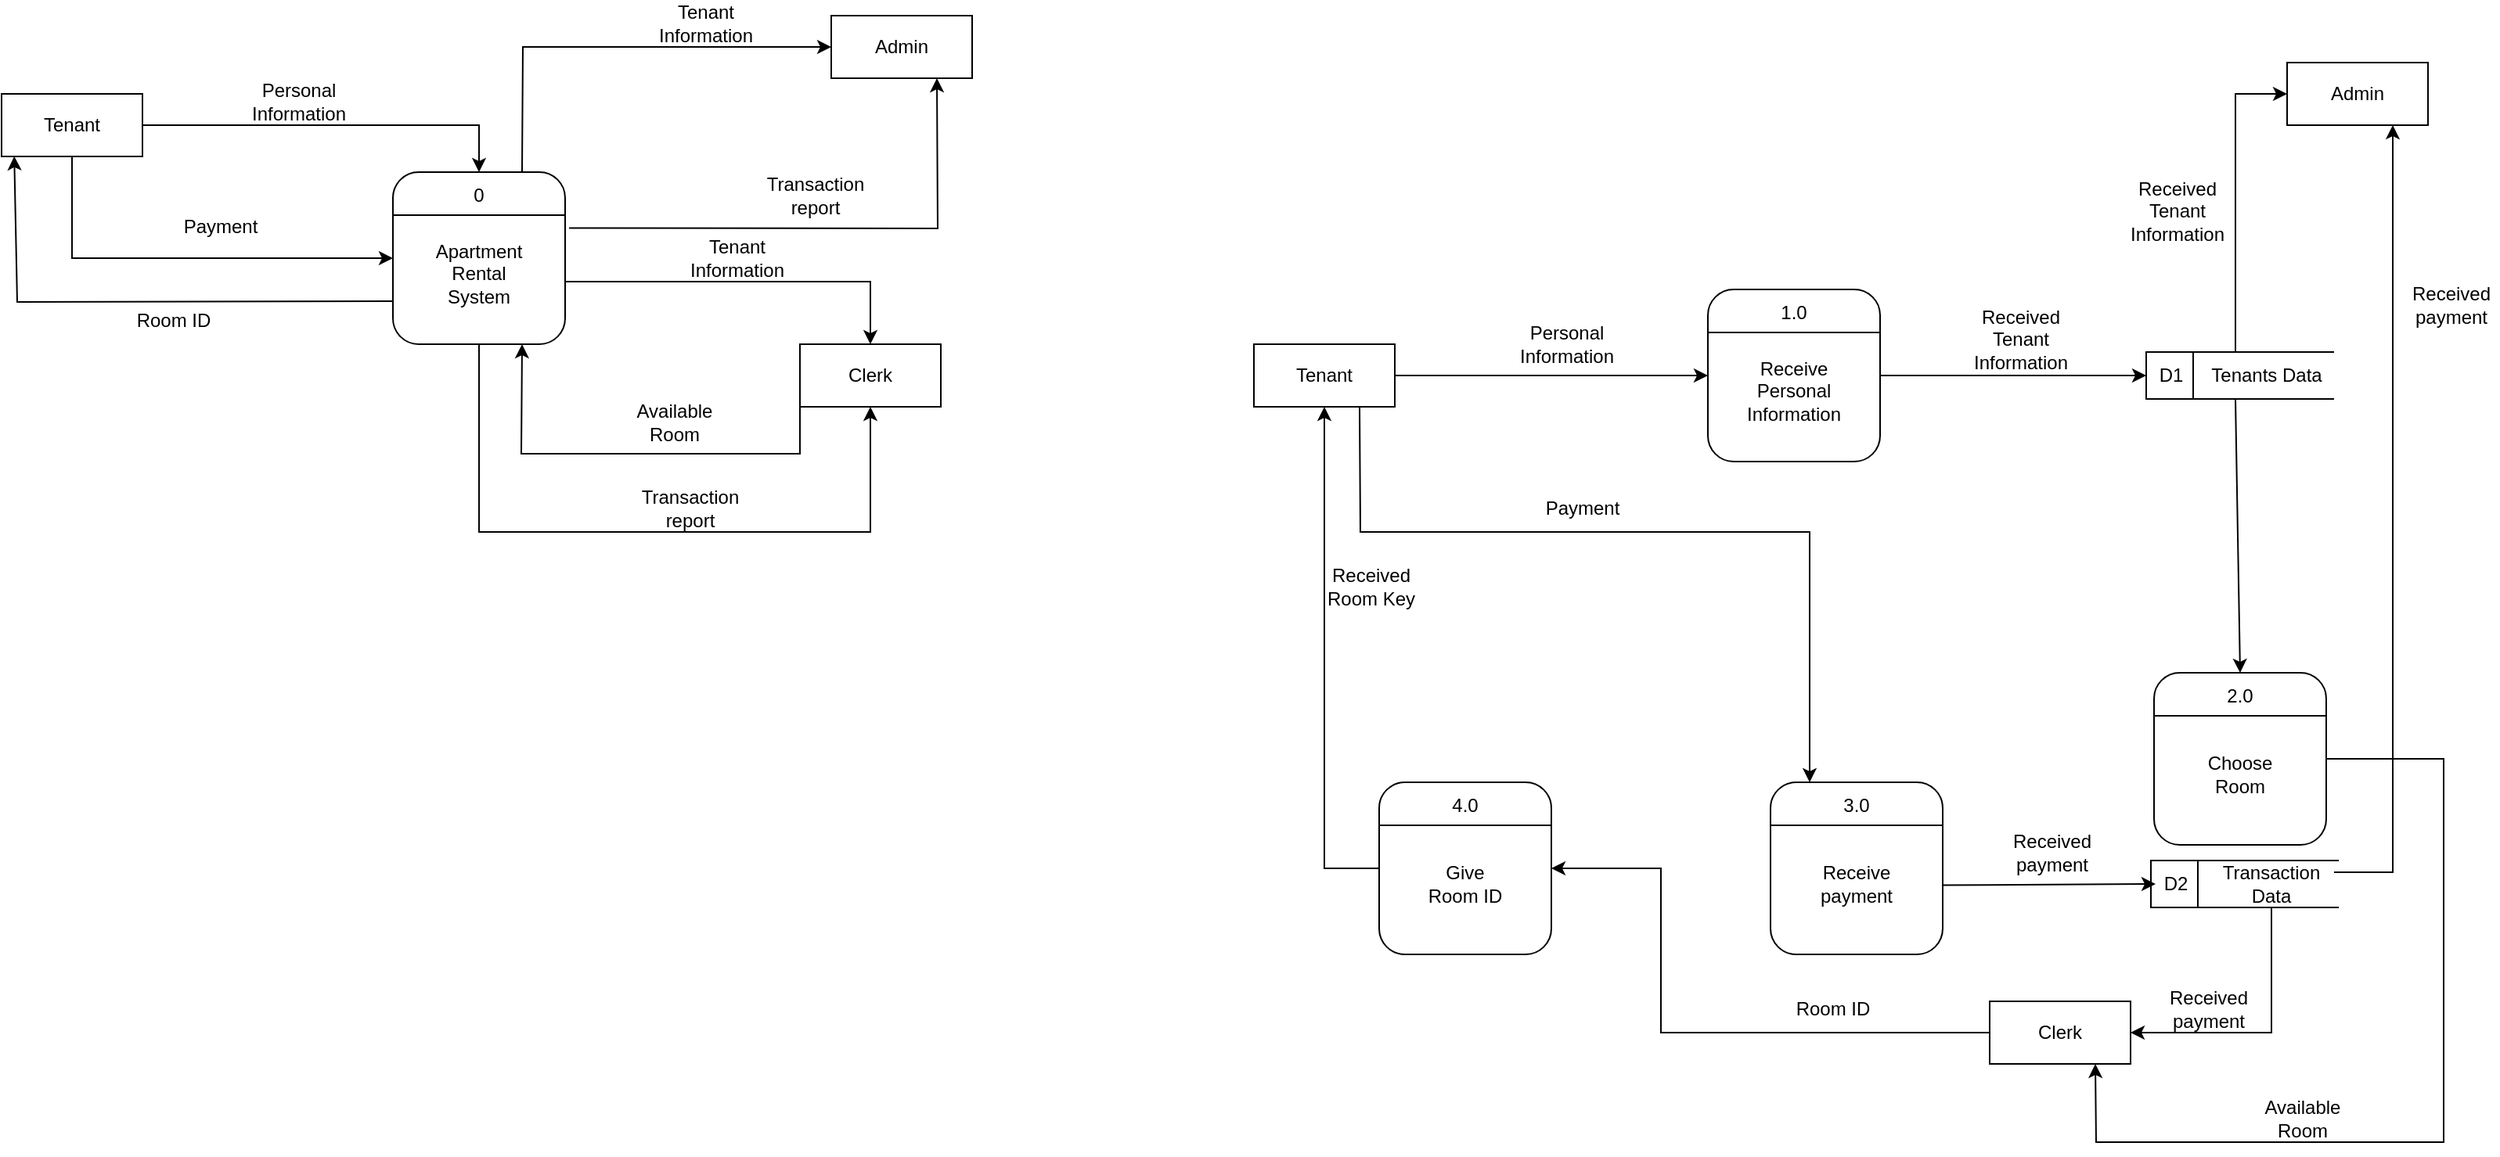 <mxfile version="24.2.5" type="github">
  <diagram name="Page-1" id="6rtzGgmO1tUjo8vaw5kd">
    <mxGraphModel dx="1301" dy="726" grid="1" gridSize="10" guides="1" tooltips="1" connect="1" arrows="1" fold="1" page="1" pageScale="1" pageWidth="850" pageHeight="1100" math="0" shadow="0">
      <root>
        <mxCell id="0" />
        <mxCell id="1" parent="0" />
        <mxCell id="6cH2EJembwBuiCUfPoCa-1" value="" style="rounded=1;whiteSpace=wrap;html=1;" parent="1" vertex="1">
          <mxGeometry x="310" y="330" width="110" height="110" as="geometry" />
        </mxCell>
        <mxCell id="6cH2EJembwBuiCUfPoCa-2" value="" style="endArrow=none;html=1;rounded=0;entryX=1;entryY=0.25;entryDx=0;entryDy=0;exitX=0;exitY=0.25;exitDx=0;exitDy=0;" parent="1" source="6cH2EJembwBuiCUfPoCa-1" target="6cH2EJembwBuiCUfPoCa-1" edge="1">
          <mxGeometry width="50" height="50" relative="1" as="geometry">
            <mxPoint x="330" y="390" as="sourcePoint" />
            <mxPoint x="380" y="340" as="targetPoint" />
          </mxGeometry>
        </mxCell>
        <mxCell id="6cH2EJembwBuiCUfPoCa-3" value="0" style="text;html=1;align=center;verticalAlign=middle;whiteSpace=wrap;rounded=0;" parent="1" vertex="1">
          <mxGeometry x="335" y="330" width="60" height="30" as="geometry" />
        </mxCell>
        <mxCell id="6cH2EJembwBuiCUfPoCa-4" value="Apartment Rental System" style="text;html=1;align=center;verticalAlign=middle;whiteSpace=wrap;rounded=0;" parent="1" vertex="1">
          <mxGeometry x="335" y="380" width="60" height="30" as="geometry" />
        </mxCell>
        <mxCell id="6cH2EJembwBuiCUfPoCa-5" value="" style="rounded=0;whiteSpace=wrap;html=1;" parent="1" vertex="1">
          <mxGeometry x="60" y="280" width="90" height="40" as="geometry" />
        </mxCell>
        <mxCell id="6cH2EJembwBuiCUfPoCa-6" value="Tenant" style="text;html=1;align=center;verticalAlign=middle;whiteSpace=wrap;rounded=0;" parent="1" vertex="1">
          <mxGeometry x="75" y="285" width="60" height="30" as="geometry" />
        </mxCell>
        <mxCell id="6cH2EJembwBuiCUfPoCa-8" value="" style="rounded=0;whiteSpace=wrap;html=1;" parent="1" vertex="1">
          <mxGeometry x="570" y="440" width="90" height="40" as="geometry" />
        </mxCell>
        <mxCell id="6cH2EJembwBuiCUfPoCa-9" value="Clerk" style="text;html=1;align=center;verticalAlign=middle;whiteSpace=wrap;rounded=0;" parent="1" vertex="1">
          <mxGeometry x="585" y="445" width="60" height="30" as="geometry" />
        </mxCell>
        <mxCell id="6cH2EJembwBuiCUfPoCa-10" value="" style="endArrow=classic;html=1;rounded=0;entryX=0.5;entryY=0;entryDx=0;entryDy=0;exitX=1;exitY=0.5;exitDx=0;exitDy=0;" parent="1" source="6cH2EJembwBuiCUfPoCa-5" target="6cH2EJembwBuiCUfPoCa-3" edge="1">
          <mxGeometry width="50" height="50" relative="1" as="geometry">
            <mxPoint x="210" y="325" as="sourcePoint" />
            <mxPoint x="260" y="275" as="targetPoint" />
            <Array as="points">
              <mxPoint x="365" y="300" />
            </Array>
          </mxGeometry>
        </mxCell>
        <mxCell id="6cH2EJembwBuiCUfPoCa-11" value="Personal Information" style="text;html=1;align=center;verticalAlign=middle;whiteSpace=wrap;rounded=0;" parent="1" vertex="1">
          <mxGeometry x="220" y="270" width="60" height="30" as="geometry" />
        </mxCell>
        <mxCell id="6cH2EJembwBuiCUfPoCa-12" value="" style="endArrow=classic;html=1;rounded=0;entryX=0.5;entryY=0;entryDx=0;entryDy=0;exitX=1;exitY=0.5;exitDx=0;exitDy=0;" parent="1" target="6cH2EJembwBuiCUfPoCa-8" edge="1">
          <mxGeometry width="50" height="50" relative="1" as="geometry">
            <mxPoint x="420" y="400" as="sourcePoint" />
            <mxPoint x="635" y="430" as="targetPoint" />
            <Array as="points">
              <mxPoint x="615" y="400" />
            </Array>
          </mxGeometry>
        </mxCell>
        <mxCell id="6cH2EJembwBuiCUfPoCa-13" value="Tenant Information" style="text;html=1;align=center;verticalAlign=middle;whiteSpace=wrap;rounded=0;" parent="1" vertex="1">
          <mxGeometry x="500" y="370" width="60" height="30" as="geometry" />
        </mxCell>
        <mxCell id="6cH2EJembwBuiCUfPoCa-14" value="" style="endArrow=classic;html=1;rounded=0;entryX=0;entryY=0.5;entryDx=0;entryDy=0;exitX=0.5;exitY=1;exitDx=0;exitDy=0;" parent="1" source="6cH2EJembwBuiCUfPoCa-5" target="6cH2EJembwBuiCUfPoCa-1" edge="1">
          <mxGeometry width="50" height="50" relative="1" as="geometry">
            <mxPoint x="120" y="390" as="sourcePoint" />
            <mxPoint x="170" y="340" as="targetPoint" />
            <Array as="points">
              <mxPoint x="105" y="385" />
            </Array>
          </mxGeometry>
        </mxCell>
        <mxCell id="6cH2EJembwBuiCUfPoCa-15" value="Payment" style="text;html=1;align=center;verticalAlign=middle;whiteSpace=wrap;rounded=0;" parent="1" vertex="1">
          <mxGeometry x="170" y="350" width="60" height="30" as="geometry" />
        </mxCell>
        <mxCell id="6cH2EJembwBuiCUfPoCa-16" value="" style="endArrow=classic;html=1;rounded=0;entryX=0.5;entryY=1;entryDx=0;entryDy=0;exitX=0.5;exitY=1;exitDx=0;exitDy=0;" parent="1" source="6cH2EJembwBuiCUfPoCa-1" target="6cH2EJembwBuiCUfPoCa-8" edge="1">
          <mxGeometry width="50" height="50" relative="1" as="geometry">
            <mxPoint x="410" y="500" as="sourcePoint" />
            <mxPoint x="460" y="450" as="targetPoint" />
            <Array as="points">
              <mxPoint x="365" y="560" />
              <mxPoint x="615" y="560" />
            </Array>
          </mxGeometry>
        </mxCell>
        <mxCell id="6cH2EJembwBuiCUfPoCa-17" value="Transaction report" style="text;html=1;align=center;verticalAlign=middle;whiteSpace=wrap;rounded=0;" parent="1" vertex="1">
          <mxGeometry x="470" y="530" width="60" height="30" as="geometry" />
        </mxCell>
        <mxCell id="6cH2EJembwBuiCUfPoCa-18" value="" style="endArrow=classic;html=1;rounded=0;exitX=0;exitY=0.75;exitDx=0;exitDy=0;entryX=0.75;entryY=1;entryDx=0;entryDy=0;" parent="1" source="6cH2EJembwBuiCUfPoCa-8" target="6cH2EJembwBuiCUfPoCa-1" edge="1">
          <mxGeometry width="50" height="50" relative="1" as="geometry">
            <mxPoint x="450" y="490" as="sourcePoint" />
            <mxPoint x="500" y="440" as="targetPoint" />
            <Array as="points">
              <mxPoint x="570" y="510" />
              <mxPoint x="480" y="510" />
              <mxPoint x="392" y="510" />
            </Array>
          </mxGeometry>
        </mxCell>
        <mxCell id="6cH2EJembwBuiCUfPoCa-19" value="Available Room" style="text;html=1;align=center;verticalAlign=middle;whiteSpace=wrap;rounded=0;" parent="1" vertex="1">
          <mxGeometry x="460" y="475" width="60" height="30" as="geometry" />
        </mxCell>
        <mxCell id="6cH2EJembwBuiCUfPoCa-20" value="" style="endArrow=classic;html=1;rounded=0;entryX=0.09;entryY=0.997;entryDx=0;entryDy=0;entryPerimeter=0;exitX=0;exitY=0.75;exitDx=0;exitDy=0;" parent="1" source="6cH2EJembwBuiCUfPoCa-1" target="6cH2EJembwBuiCUfPoCa-5" edge="1">
          <mxGeometry width="50" height="50" relative="1" as="geometry">
            <mxPoint x="225" y="490" as="sourcePoint" />
            <mxPoint x="275" y="440" as="targetPoint" />
            <Array as="points">
              <mxPoint x="70" y="413" />
            </Array>
          </mxGeometry>
        </mxCell>
        <mxCell id="6cH2EJembwBuiCUfPoCa-21" value="Room ID" style="text;html=1;align=center;verticalAlign=middle;whiteSpace=wrap;rounded=0;" parent="1" vertex="1">
          <mxGeometry x="140" y="410" width="60" height="30" as="geometry" />
        </mxCell>
        <mxCell id="6cH2EJembwBuiCUfPoCa-22" value="" style="rounded=1;whiteSpace=wrap;html=1;" parent="1" vertex="1">
          <mxGeometry x="1150" y="405" width="110" height="110" as="geometry" />
        </mxCell>
        <mxCell id="6cH2EJembwBuiCUfPoCa-23" value="" style="endArrow=none;html=1;rounded=0;entryX=1;entryY=0.25;entryDx=0;entryDy=0;exitX=0;exitY=0.25;exitDx=0;exitDy=0;" parent="1" source="6cH2EJembwBuiCUfPoCa-22" target="6cH2EJembwBuiCUfPoCa-22" edge="1">
          <mxGeometry width="50" height="50" relative="1" as="geometry">
            <mxPoint x="1170" y="465" as="sourcePoint" />
            <mxPoint x="1220" y="415" as="targetPoint" />
          </mxGeometry>
        </mxCell>
        <mxCell id="6cH2EJembwBuiCUfPoCa-24" value="1.0" style="text;html=1;align=center;verticalAlign=middle;whiteSpace=wrap;rounded=0;" parent="1" vertex="1">
          <mxGeometry x="1175" y="405" width="60" height="30" as="geometry" />
        </mxCell>
        <mxCell id="6cH2EJembwBuiCUfPoCa-25" value="Receive Personal Information" style="text;html=1;align=center;verticalAlign=middle;whiteSpace=wrap;rounded=0;" parent="1" vertex="1">
          <mxGeometry x="1175" y="455" width="60" height="30" as="geometry" />
        </mxCell>
        <mxCell id="6cH2EJembwBuiCUfPoCa-26" value="" style="rounded=0;whiteSpace=wrap;html=1;" parent="1" vertex="1">
          <mxGeometry x="860" y="440" width="90" height="40" as="geometry" />
        </mxCell>
        <mxCell id="6cH2EJembwBuiCUfPoCa-27" value="Tenant" style="text;html=1;align=center;verticalAlign=middle;whiteSpace=wrap;rounded=0;" parent="1" vertex="1">
          <mxGeometry x="875" y="445" width="60" height="30" as="geometry" />
        </mxCell>
        <mxCell id="6cH2EJembwBuiCUfPoCa-28" value="" style="endArrow=classic;html=1;rounded=0;exitX=1;exitY=0.5;exitDx=0;exitDy=0;entryX=0;entryY=0.5;entryDx=0;entryDy=0;" parent="1" source="6cH2EJembwBuiCUfPoCa-26" target="6cH2EJembwBuiCUfPoCa-22" edge="1">
          <mxGeometry width="50" height="50" relative="1" as="geometry">
            <mxPoint x="1000" y="500" as="sourcePoint" />
            <mxPoint x="1050" y="450" as="targetPoint" />
            <Array as="points">
              <mxPoint x="1040" y="460" />
            </Array>
          </mxGeometry>
        </mxCell>
        <mxCell id="6cH2EJembwBuiCUfPoCa-29" value="Personal Information" style="text;html=1;align=center;verticalAlign=middle;whiteSpace=wrap;rounded=0;" parent="1" vertex="1">
          <mxGeometry x="1030" y="425" width="60" height="30" as="geometry" />
        </mxCell>
        <mxCell id="6cH2EJembwBuiCUfPoCa-30" value="" style="html=1;dashed=0;whiteSpace=wrap;shape=mxgraph.dfd.dataStoreID;align=left;spacingLeft=3;points=[[0,0],[0.5,0],[1,0],[0,0.5],[1,0.5],[0,1],[0.5,1],[1,1]];" parent="1" vertex="1">
          <mxGeometry x="1430" y="445" width="120" height="30" as="geometry" />
        </mxCell>
        <mxCell id="6cH2EJembwBuiCUfPoCa-31" value="Tenants Data" style="text;html=1;align=center;verticalAlign=middle;whiteSpace=wrap;rounded=0;" parent="1" vertex="1">
          <mxGeometry x="1467" y="445" width="80" height="30" as="geometry" />
        </mxCell>
        <mxCell id="6cH2EJembwBuiCUfPoCa-32" value="D1" style="text;html=1;align=center;verticalAlign=middle;whiteSpace=wrap;rounded=0;" parent="1" vertex="1">
          <mxGeometry x="1433" y="445" width="26" height="30" as="geometry" />
        </mxCell>
        <mxCell id="6cH2EJembwBuiCUfPoCa-35" value="" style="endArrow=classic;html=1;rounded=0;exitX=1;exitY=0.5;exitDx=0;exitDy=0;entryX=0;entryY=0.5;entryDx=0;entryDy=0;" parent="1" source="6cH2EJembwBuiCUfPoCa-22" target="6cH2EJembwBuiCUfPoCa-30" edge="1">
          <mxGeometry width="50" height="50" relative="1" as="geometry">
            <mxPoint x="1275" y="480" as="sourcePoint" />
            <mxPoint x="1325" y="430" as="targetPoint" />
          </mxGeometry>
        </mxCell>
        <mxCell id="6cH2EJembwBuiCUfPoCa-36" value="Received&lt;div&gt;Tenant&lt;/div&gt;&lt;div&gt;Information&lt;/div&gt;" style="text;html=1;align=center;verticalAlign=middle;whiteSpace=wrap;rounded=0;" parent="1" vertex="1">
          <mxGeometry x="1320" y="422" width="60" height="30" as="geometry" />
        </mxCell>
        <mxCell id="6cH2EJembwBuiCUfPoCa-38" value="" style="rounded=1;whiteSpace=wrap;html=1;" parent="1" vertex="1">
          <mxGeometry x="1435" y="650" width="110" height="110" as="geometry" />
        </mxCell>
        <mxCell id="6cH2EJembwBuiCUfPoCa-39" value="" style="endArrow=none;html=1;rounded=0;entryX=1;entryY=0.25;entryDx=0;entryDy=0;exitX=0;exitY=0.25;exitDx=0;exitDy=0;" parent="1" source="6cH2EJembwBuiCUfPoCa-38" target="6cH2EJembwBuiCUfPoCa-38" edge="1">
          <mxGeometry width="50" height="50" relative="1" as="geometry">
            <mxPoint x="1455" y="710" as="sourcePoint" />
            <mxPoint x="1505" y="660" as="targetPoint" />
          </mxGeometry>
        </mxCell>
        <mxCell id="6cH2EJembwBuiCUfPoCa-40" value="2.0" style="text;html=1;align=center;verticalAlign=middle;whiteSpace=wrap;rounded=0;" parent="1" vertex="1">
          <mxGeometry x="1460" y="650" width="60" height="30" as="geometry" />
        </mxCell>
        <mxCell id="6cH2EJembwBuiCUfPoCa-41" value="Choose Room" style="text;html=1;align=center;verticalAlign=middle;whiteSpace=wrap;rounded=0;" parent="1" vertex="1">
          <mxGeometry x="1460" y="700" width="60" height="30" as="geometry" />
        </mxCell>
        <mxCell id="6cH2EJembwBuiCUfPoCa-43" value="" style="endArrow=classic;html=1;rounded=0;entryX=0.5;entryY=0;entryDx=0;entryDy=0;exitX=0.25;exitY=1;exitDx=0;exitDy=0;" parent="1" source="6cH2EJembwBuiCUfPoCa-31" target="6cH2EJembwBuiCUfPoCa-40" edge="1">
          <mxGeometry width="50" height="50" relative="1" as="geometry">
            <mxPoint x="1482" y="550" as="sourcePoint" />
            <mxPoint x="1532" y="500" as="targetPoint" />
          </mxGeometry>
        </mxCell>
        <mxCell id="6cH2EJembwBuiCUfPoCa-44" value="" style="rounded=1;whiteSpace=wrap;html=1;" parent="1" vertex="1">
          <mxGeometry x="1190" y="720" width="110" height="110" as="geometry" />
        </mxCell>
        <mxCell id="6cH2EJembwBuiCUfPoCa-45" value="" style="endArrow=none;html=1;rounded=0;entryX=1;entryY=0.25;entryDx=0;entryDy=0;exitX=0;exitY=0.25;exitDx=0;exitDy=0;" parent="1" source="6cH2EJembwBuiCUfPoCa-44" target="6cH2EJembwBuiCUfPoCa-44" edge="1">
          <mxGeometry width="50" height="50" relative="1" as="geometry">
            <mxPoint x="1210" y="780" as="sourcePoint" />
            <mxPoint x="1260" y="730" as="targetPoint" />
          </mxGeometry>
        </mxCell>
        <mxCell id="6cH2EJembwBuiCUfPoCa-46" value="3.0" style="text;html=1;align=center;verticalAlign=middle;whiteSpace=wrap;rounded=0;" parent="1" vertex="1">
          <mxGeometry x="1215" y="720" width="60" height="30" as="geometry" />
        </mxCell>
        <mxCell id="6cH2EJembwBuiCUfPoCa-47" value="Receive payment" style="text;html=1;align=center;verticalAlign=middle;whiteSpace=wrap;rounded=0;" parent="1" vertex="1">
          <mxGeometry x="1215" y="770" width="60" height="30" as="geometry" />
        </mxCell>
        <mxCell id="6cH2EJembwBuiCUfPoCa-48" value="" style="html=1;dashed=0;whiteSpace=wrap;shape=mxgraph.dfd.dataStoreID;align=left;spacingLeft=3;points=[[0,0],[0.5,0],[1,0],[0,0.5],[1,0.5],[0,1],[0.5,1],[1,1]];" parent="1" vertex="1">
          <mxGeometry x="1433" y="770" width="120" height="30" as="geometry" />
        </mxCell>
        <mxCell id="h7MDMUsmBhHF7FosyJjk-31" style="edgeStyle=orthogonalEdgeStyle;rounded=0;orthogonalLoop=1;jettySize=auto;html=1;exitX=1;exitY=0.25;exitDx=0;exitDy=0;entryX=0.75;entryY=1;entryDx=0;entryDy=0;" edge="1" parent="1" source="6cH2EJembwBuiCUfPoCa-49" target="h7MDMUsmBhHF7FosyJjk-27">
          <mxGeometry relative="1" as="geometry" />
        </mxCell>
        <mxCell id="6cH2EJembwBuiCUfPoCa-49" value="Transaction Data" style="text;html=1;align=center;verticalAlign=middle;whiteSpace=wrap;rounded=0;" parent="1" vertex="1">
          <mxGeometry x="1470" y="770" width="80" height="30" as="geometry" />
        </mxCell>
        <mxCell id="6cH2EJembwBuiCUfPoCa-50" value="D2" style="text;html=1;align=center;verticalAlign=middle;whiteSpace=wrap;rounded=0;" parent="1" vertex="1">
          <mxGeometry x="1436" y="770" width="26" height="30" as="geometry" />
        </mxCell>
        <mxCell id="6cH2EJembwBuiCUfPoCa-51" value="" style="endArrow=classic;html=1;rounded=0;entryX=0;entryY=0.5;entryDx=0;entryDy=0;exitX=0.998;exitY=0.598;exitDx=0;exitDy=0;exitPerimeter=0;" parent="1" source="6cH2EJembwBuiCUfPoCa-44" target="6cH2EJembwBuiCUfPoCa-50" edge="1">
          <mxGeometry width="50" height="50" relative="1" as="geometry">
            <mxPoint x="1330" y="830" as="sourcePoint" />
            <mxPoint x="1380" y="780" as="targetPoint" />
          </mxGeometry>
        </mxCell>
        <mxCell id="6cH2EJembwBuiCUfPoCa-53" value="" style="rounded=1;whiteSpace=wrap;html=1;" parent="1" vertex="1">
          <mxGeometry x="940" y="720" width="110" height="110" as="geometry" />
        </mxCell>
        <mxCell id="6cH2EJembwBuiCUfPoCa-54" value="" style="endArrow=none;html=1;rounded=0;entryX=1;entryY=0.25;entryDx=0;entryDy=0;exitX=0;exitY=0.25;exitDx=0;exitDy=0;" parent="1" source="6cH2EJembwBuiCUfPoCa-53" target="6cH2EJembwBuiCUfPoCa-53" edge="1">
          <mxGeometry width="50" height="50" relative="1" as="geometry">
            <mxPoint x="960" y="780" as="sourcePoint" />
            <mxPoint x="1010" y="730" as="targetPoint" />
          </mxGeometry>
        </mxCell>
        <mxCell id="6cH2EJembwBuiCUfPoCa-55" value="4.0" style="text;html=1;align=center;verticalAlign=middle;whiteSpace=wrap;rounded=0;" parent="1" vertex="1">
          <mxGeometry x="965" y="720" width="60" height="30" as="geometry" />
        </mxCell>
        <mxCell id="6cH2EJembwBuiCUfPoCa-56" value="Give Room ID" style="text;html=1;align=center;verticalAlign=middle;whiteSpace=wrap;rounded=0;" parent="1" vertex="1">
          <mxGeometry x="965" y="770" width="60" height="30" as="geometry" />
        </mxCell>
        <mxCell id="6cH2EJembwBuiCUfPoCa-57" value="" style="endArrow=classic;html=1;rounded=0;entryX=1;entryY=0.5;entryDx=0;entryDy=0;exitX=0;exitY=0.5;exitDx=0;exitDy=0;" parent="1" source="h7MDMUsmBhHF7FosyJjk-13" target="6cH2EJembwBuiCUfPoCa-53" edge="1">
          <mxGeometry width="50" height="50" relative="1" as="geometry">
            <mxPoint x="1110" y="820" as="sourcePoint" />
            <mxPoint x="1160" y="770" as="targetPoint" />
            <Array as="points">
              <mxPoint x="1120" y="880" />
              <mxPoint x="1120" y="775" />
            </Array>
          </mxGeometry>
        </mxCell>
        <mxCell id="h7MDMUsmBhHF7FosyJjk-1" value="Received payment" style="text;html=1;align=center;verticalAlign=middle;whiteSpace=wrap;rounded=0;" vertex="1" parent="1">
          <mxGeometry x="1340" y="750" width="60" height="30" as="geometry" />
        </mxCell>
        <mxCell id="h7MDMUsmBhHF7FosyJjk-2" value="Room ID" style="text;html=1;align=center;verticalAlign=middle;whiteSpace=wrap;rounded=0;" vertex="1" parent="1">
          <mxGeometry x="1200" y="850" width="60" height="30" as="geometry" />
        </mxCell>
        <mxCell id="h7MDMUsmBhHF7FosyJjk-4" value="" style="endArrow=classic;html=1;rounded=0;entryX=0.5;entryY=1;entryDx=0;entryDy=0;exitX=0;exitY=0.5;exitDx=0;exitDy=0;" edge="1" parent="1" source="6cH2EJembwBuiCUfPoCa-53" target="6cH2EJembwBuiCUfPoCa-26">
          <mxGeometry width="50" height="50" relative="1" as="geometry">
            <mxPoint x="1100" y="640" as="sourcePoint" />
            <mxPoint x="1150" y="590" as="targetPoint" />
            <Array as="points">
              <mxPoint x="905" y="775" />
            </Array>
          </mxGeometry>
        </mxCell>
        <mxCell id="h7MDMUsmBhHF7FosyJjk-5" value="Received Room Key" style="text;html=1;align=center;verticalAlign=middle;whiteSpace=wrap;rounded=0;" vertex="1" parent="1">
          <mxGeometry x="905" y="580" width="60" height="30" as="geometry" />
        </mxCell>
        <mxCell id="h7MDMUsmBhHF7FosyJjk-13" value="" style="rounded=0;whiteSpace=wrap;html=1;" vertex="1" parent="1">
          <mxGeometry x="1330" y="860" width="90" height="40" as="geometry" />
        </mxCell>
        <mxCell id="h7MDMUsmBhHF7FosyJjk-14" value="Clerk" style="text;html=1;align=center;verticalAlign=middle;whiteSpace=wrap;rounded=0;" vertex="1" parent="1">
          <mxGeometry x="1345" y="865" width="60" height="30" as="geometry" />
        </mxCell>
        <mxCell id="h7MDMUsmBhHF7FosyJjk-15" value="" style="endArrow=classic;html=1;rounded=0;entryX=0;entryY=0;entryDx=0;entryDy=0;exitX=0.75;exitY=1;exitDx=0;exitDy=0;" edge="1" parent="1" source="6cH2EJembwBuiCUfPoCa-26" target="6cH2EJembwBuiCUfPoCa-46">
          <mxGeometry width="50" height="50" relative="1" as="geometry">
            <mxPoint x="1090" y="610" as="sourcePoint" />
            <mxPoint x="1140" y="560" as="targetPoint" />
            <Array as="points">
              <mxPoint x="928" y="560" />
              <mxPoint x="1215" y="560" />
            </Array>
          </mxGeometry>
        </mxCell>
        <mxCell id="h7MDMUsmBhHF7FosyJjk-16" value="Payment" style="text;html=1;align=center;verticalAlign=middle;whiteSpace=wrap;rounded=0;" vertex="1" parent="1">
          <mxGeometry x="1040" y="530" width="60" height="30" as="geometry" />
        </mxCell>
        <mxCell id="h7MDMUsmBhHF7FosyJjk-17" value="" style="endArrow=classic;html=1;rounded=0;entryX=1;entryY=0.5;entryDx=0;entryDy=0;exitX=0.5;exitY=1;exitDx=0;exitDy=0;" edge="1" parent="1" source="6cH2EJembwBuiCUfPoCa-49" target="h7MDMUsmBhHF7FosyJjk-13">
          <mxGeometry width="50" height="50" relative="1" as="geometry">
            <mxPoint x="1550" y="880" as="sourcePoint" />
            <mxPoint x="1600" y="830" as="targetPoint" />
            <Array as="points">
              <mxPoint x="1510" y="880" />
            </Array>
          </mxGeometry>
        </mxCell>
        <mxCell id="h7MDMUsmBhHF7FosyJjk-18" value="Received payment" style="text;html=1;align=center;verticalAlign=middle;whiteSpace=wrap;rounded=0;" vertex="1" parent="1">
          <mxGeometry x="1440" y="850" width="60" height="30" as="geometry" />
        </mxCell>
        <mxCell id="h7MDMUsmBhHF7FosyJjk-19" value="" style="endArrow=classic;html=1;rounded=0;entryX=0.75;entryY=1;entryDx=0;entryDy=0;exitX=1;exitY=0.5;exitDx=0;exitDy=0;" edge="1" parent="1" source="6cH2EJembwBuiCUfPoCa-38" target="h7MDMUsmBhHF7FosyJjk-13">
          <mxGeometry width="50" height="50" relative="1" as="geometry">
            <mxPoint x="1570" y="720" as="sourcePoint" />
            <mxPoint x="1620" y="670" as="targetPoint" />
            <Array as="points">
              <mxPoint x="1620" y="705" />
              <mxPoint x="1620" y="950" />
              <mxPoint x="1398" y="950" />
            </Array>
          </mxGeometry>
        </mxCell>
        <mxCell id="h7MDMUsmBhHF7FosyJjk-20" value="Available Room" style="text;html=1;align=center;verticalAlign=middle;whiteSpace=wrap;rounded=0;" vertex="1" parent="1">
          <mxGeometry x="1500" y="920" width="60" height="30" as="geometry" />
        </mxCell>
        <mxCell id="h7MDMUsmBhHF7FosyJjk-21" value="" style="rounded=0;whiteSpace=wrap;html=1;" vertex="1" parent="1">
          <mxGeometry x="590" y="230" width="90" height="40" as="geometry" />
        </mxCell>
        <mxCell id="h7MDMUsmBhHF7FosyJjk-22" value="Admin" style="text;html=1;align=center;verticalAlign=middle;whiteSpace=wrap;rounded=0;" vertex="1" parent="1">
          <mxGeometry x="605" y="235" width="60" height="30" as="geometry" />
        </mxCell>
        <mxCell id="h7MDMUsmBhHF7FosyJjk-23" value="" style="endArrow=classic;html=1;rounded=0;exitX=1.023;exitY=0.325;exitDx=0;exitDy=0;exitPerimeter=0;entryX=0.75;entryY=1;entryDx=0;entryDy=0;" edge="1" parent="1" source="6cH2EJembwBuiCUfPoCa-1" target="h7MDMUsmBhHF7FosyJjk-21">
          <mxGeometry width="50" height="50" relative="1" as="geometry">
            <mxPoint x="510" y="360" as="sourcePoint" />
            <mxPoint x="560" y="310" as="targetPoint" />
            <Array as="points">
              <mxPoint x="658" y="366" />
            </Array>
          </mxGeometry>
        </mxCell>
        <mxCell id="h7MDMUsmBhHF7FosyJjk-24" value="Transaction report" style="text;html=1;align=center;verticalAlign=middle;whiteSpace=wrap;rounded=0;" vertex="1" parent="1">
          <mxGeometry x="550" y="330" width="60" height="30" as="geometry" />
        </mxCell>
        <mxCell id="h7MDMUsmBhHF7FosyJjk-25" value="" style="endArrow=classic;html=1;rounded=0;exitX=0.75;exitY=0;exitDx=0;exitDy=0;entryX=0;entryY=0.5;entryDx=0;entryDy=0;" edge="1" parent="1" source="6cH2EJembwBuiCUfPoCa-1" target="h7MDMUsmBhHF7FosyJjk-21">
          <mxGeometry width="50" height="50" relative="1" as="geometry">
            <mxPoint x="440" y="310" as="sourcePoint" />
            <mxPoint x="490" y="260" as="targetPoint" />
            <Array as="points">
              <mxPoint x="393" y="250" />
            </Array>
          </mxGeometry>
        </mxCell>
        <mxCell id="h7MDMUsmBhHF7FosyJjk-26" value="Tenant Information" style="text;html=1;align=center;verticalAlign=middle;whiteSpace=wrap;rounded=0;" vertex="1" parent="1">
          <mxGeometry x="480" y="220" width="60" height="30" as="geometry" />
        </mxCell>
        <mxCell id="h7MDMUsmBhHF7FosyJjk-27" value="" style="rounded=0;whiteSpace=wrap;html=1;" vertex="1" parent="1">
          <mxGeometry x="1520" y="260" width="90" height="40" as="geometry" />
        </mxCell>
        <mxCell id="h7MDMUsmBhHF7FosyJjk-28" value="Admin" style="text;html=1;align=center;verticalAlign=middle;whiteSpace=wrap;rounded=0;" vertex="1" parent="1">
          <mxGeometry x="1535" y="265" width="60" height="30" as="geometry" />
        </mxCell>
        <mxCell id="h7MDMUsmBhHF7FosyJjk-29" value="" style="endArrow=classic;html=1;rounded=0;entryX=0;entryY=0.5;entryDx=0;entryDy=0;exitX=0.25;exitY=0;exitDx=0;exitDy=0;" edge="1" parent="1" source="6cH2EJembwBuiCUfPoCa-31" target="h7MDMUsmBhHF7FosyJjk-27">
          <mxGeometry width="50" height="50" relative="1" as="geometry">
            <mxPoint x="1470" y="450" as="sourcePoint" />
            <mxPoint x="1520" y="400" as="targetPoint" />
            <Array as="points">
              <mxPoint x="1487" y="280" />
            </Array>
          </mxGeometry>
        </mxCell>
        <mxCell id="h7MDMUsmBhHF7FosyJjk-30" value="Received&lt;div&gt;Tenant Information&lt;/div&gt;" style="text;html=1;align=center;verticalAlign=middle;whiteSpace=wrap;rounded=0;" vertex="1" parent="1">
          <mxGeometry x="1420" y="340" width="60" height="30" as="geometry" />
        </mxCell>
        <mxCell id="h7MDMUsmBhHF7FosyJjk-32" value="Received payment" style="text;html=1;align=center;verticalAlign=middle;whiteSpace=wrap;rounded=0;" vertex="1" parent="1">
          <mxGeometry x="1595" y="400" width="60" height="30" as="geometry" />
        </mxCell>
      </root>
    </mxGraphModel>
  </diagram>
</mxfile>
